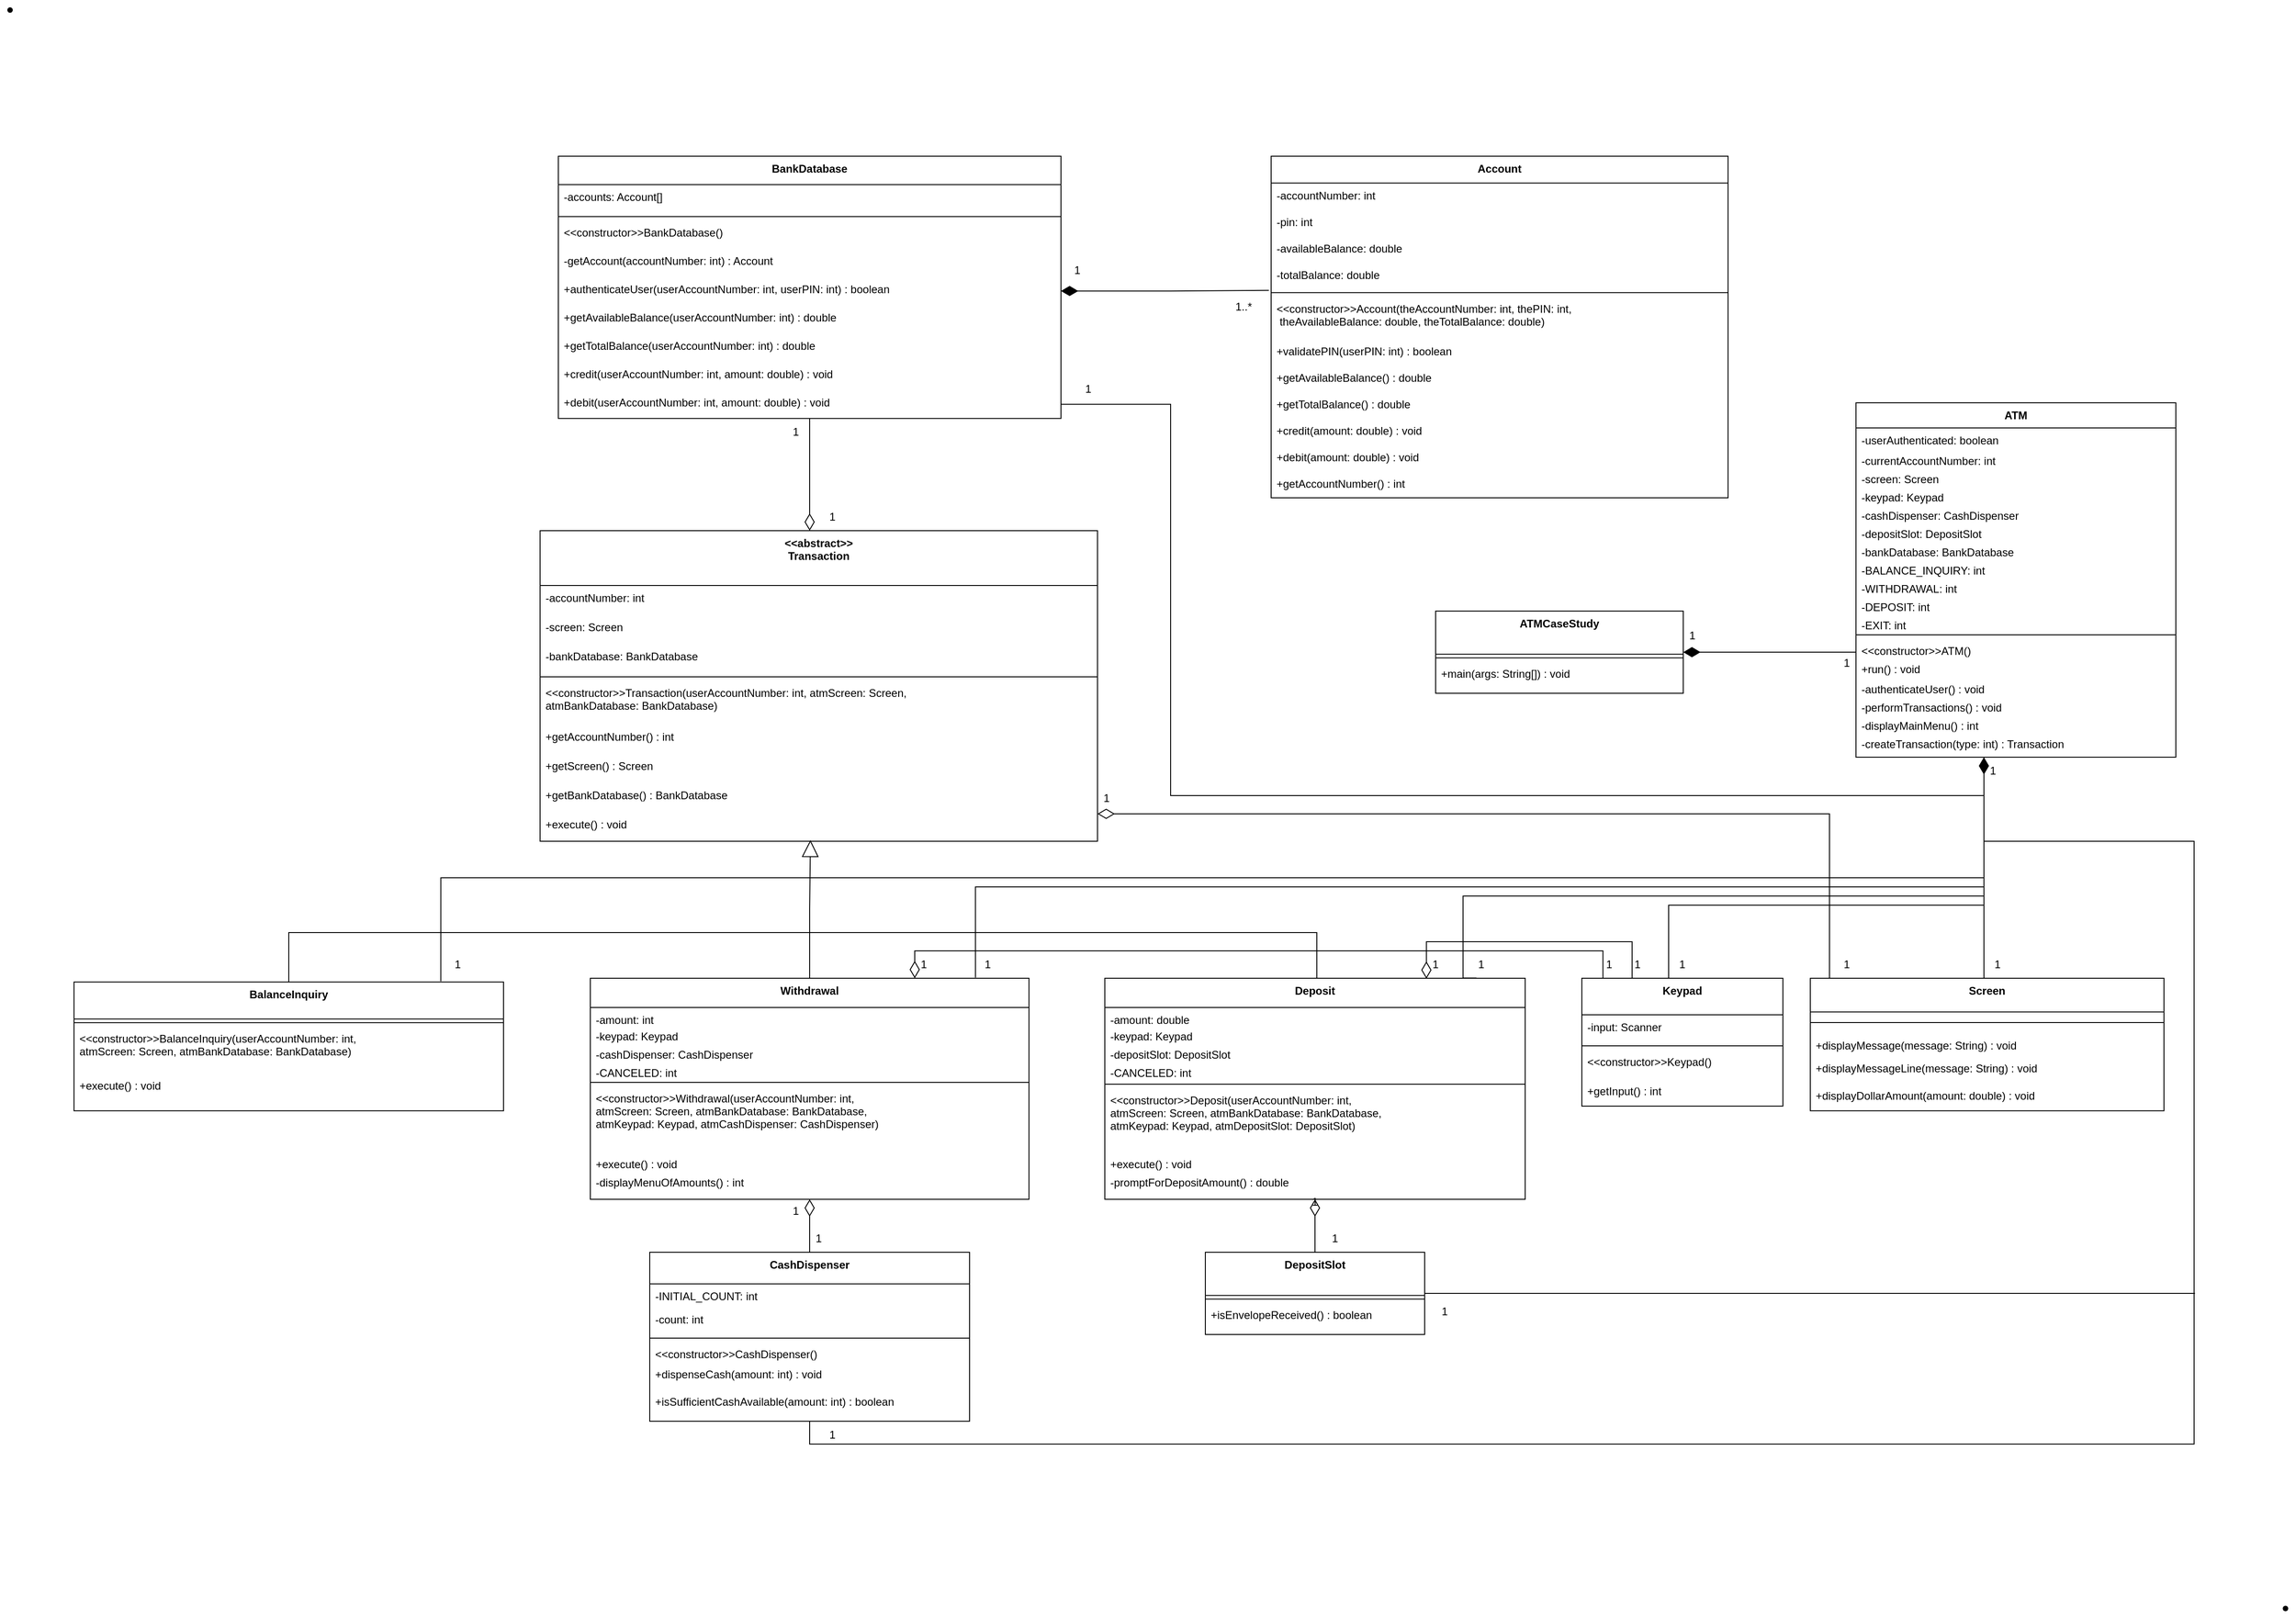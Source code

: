 <mxfile version="28.2.8">
  <diagram name="Page-1" id="n-39YtXvomXWgScTYqmD">
    <mxGraphModel dx="1305" dy="2043" grid="1" gridSize="10" guides="1" tooltips="1" connect="1" arrows="1" fold="1" page="1" pageScale="1" pageWidth="827" pageHeight="1169" math="0" shadow="0">
      <root>
        <mxCell id="0" />
        <mxCell id="1" parent="0" />
        <mxCell id="KpxgFs7-lDWQwkG9Y63v-5" style="edgeStyle=orthogonalEdgeStyle;rounded=0;orthogonalLoop=1;jettySize=auto;html=1;entryX=0.5;entryY=0;entryDx=0;entryDy=0;startArrow=diamondThin;startFill=1;startSize=16;endArrow=none;endFill=0;fontSize=12;" parent="1" source="8U6sPxt56-lUsNDC9dBj-130" target="8U6sPxt56-lUsNDC9dBj-149" edge="1">
          <mxGeometry relative="1" as="geometry">
            <Array as="points">
              <mxPoint x="2770" y="680" />
            </Array>
          </mxGeometry>
        </mxCell>
        <mxCell id="8U6sPxt56-lUsNDC9dBj-130" value="ATM" style="swimlane;fontStyle=1;align=center;verticalAlign=top;childLayout=stackLayout;horizontal=1;startSize=27.556;horizontalStack=0;resizeParent=1;resizeParentMax=0;resizeLast=0;collapsible=0;marginBottom=0;fontSize=12;" parent="1" vertex="1">
          <mxGeometry x="2630" y="50" width="350" height="387.996" as="geometry" />
        </mxCell>
        <mxCell id="8U6sPxt56-lUsNDC9dBj-131" value="-userAuthenticated: boolean" style="text;strokeColor=none;fillColor=none;align=left;verticalAlign=top;spacingLeft=4;spacingRight=4;overflow=hidden;rotatable=0;points=[[0,0.5],[1,0.5]];portConstraint=eastwest;fontSize=12;" parent="8U6sPxt56-lUsNDC9dBj-130" vertex="1">
          <mxGeometry y="27.556" width="350" height="22.44" as="geometry" />
        </mxCell>
        <mxCell id="8U6sPxt56-lUsNDC9dBj-132" value="-currentAccountNumber: int" style="text;strokeColor=none;fillColor=none;align=left;verticalAlign=top;spacingLeft=4;spacingRight=4;overflow=hidden;rotatable=0;points=[[0,0.5],[1,0.5]];portConstraint=eastwest;fontSize=12;" parent="8U6sPxt56-lUsNDC9dBj-130" vertex="1">
          <mxGeometry y="49.996" width="350" height="20" as="geometry" />
        </mxCell>
        <mxCell id="8U6sPxt56-lUsNDC9dBj-133" value="-screen: Screen" style="text;strokeColor=none;fillColor=none;align=left;verticalAlign=top;spacingLeft=4;spacingRight=4;overflow=hidden;rotatable=0;points=[[0,0.5],[1,0.5]];portConstraint=eastwest;fontSize=12;" parent="8U6sPxt56-lUsNDC9dBj-130" vertex="1">
          <mxGeometry y="69.996" width="350" height="20" as="geometry" />
        </mxCell>
        <mxCell id="8U6sPxt56-lUsNDC9dBj-134" value="-keypad: Keypad" style="text;strokeColor=none;fillColor=none;align=left;verticalAlign=top;spacingLeft=4;spacingRight=4;overflow=hidden;rotatable=0;points=[[0,0.5],[1,0.5]];portConstraint=eastwest;fontSize=12;" parent="8U6sPxt56-lUsNDC9dBj-130" vertex="1">
          <mxGeometry y="89.996" width="350" height="20" as="geometry" />
        </mxCell>
        <mxCell id="8U6sPxt56-lUsNDC9dBj-135" value="-cashDispenser: CashDispenser" style="text;strokeColor=none;fillColor=none;align=left;verticalAlign=top;spacingLeft=4;spacingRight=4;overflow=hidden;rotatable=0;points=[[0,0.5],[1,0.5]];portConstraint=eastwest;fontSize=12;" parent="8U6sPxt56-lUsNDC9dBj-130" vertex="1">
          <mxGeometry y="109.996" width="350" height="20" as="geometry" />
        </mxCell>
        <mxCell id="8U6sPxt56-lUsNDC9dBj-136" value="-depositSlot: DepositSlot" style="text;strokeColor=none;fillColor=none;align=left;verticalAlign=top;spacingLeft=4;spacingRight=4;overflow=hidden;rotatable=0;points=[[0,0.5],[1,0.5]];portConstraint=eastwest;fontSize=12;" parent="8U6sPxt56-lUsNDC9dBj-130" vertex="1">
          <mxGeometry y="129.996" width="350" height="20" as="geometry" />
        </mxCell>
        <mxCell id="8U6sPxt56-lUsNDC9dBj-137" value="-bankDatabase: BankDatabase" style="text;strokeColor=none;fillColor=none;align=left;verticalAlign=top;spacingLeft=4;spacingRight=4;overflow=hidden;rotatable=0;points=[[0,0.5],[1,0.5]];portConstraint=eastwest;fontSize=12;" parent="8U6sPxt56-lUsNDC9dBj-130" vertex="1">
          <mxGeometry y="149.996" width="350" height="20" as="geometry" />
        </mxCell>
        <mxCell id="8U6sPxt56-lUsNDC9dBj-138" value="-BALANCE_INQUIRY: int" style="text;strokeColor=none;fillColor=none;align=left;verticalAlign=top;spacingLeft=4;spacingRight=4;overflow=hidden;rotatable=0;points=[[0,0.5],[1,0.5]];portConstraint=eastwest;fontSize=12;" parent="8U6sPxt56-lUsNDC9dBj-130" vertex="1">
          <mxGeometry y="169.996" width="350" height="20" as="geometry" />
        </mxCell>
        <mxCell id="8U6sPxt56-lUsNDC9dBj-139" value="-WITHDRAWAL: int" style="text;strokeColor=none;fillColor=none;align=left;verticalAlign=top;spacingLeft=4;spacingRight=4;overflow=hidden;rotatable=0;points=[[0,0.5],[1,0.5]];portConstraint=eastwest;fontSize=12;" parent="8U6sPxt56-lUsNDC9dBj-130" vertex="1">
          <mxGeometry y="189.996" width="350" height="20" as="geometry" />
        </mxCell>
        <mxCell id="8U6sPxt56-lUsNDC9dBj-140" value="-DEPOSIT: int" style="text;strokeColor=none;fillColor=none;align=left;verticalAlign=top;spacingLeft=4;spacingRight=4;overflow=hidden;rotatable=0;points=[[0,0.5],[1,0.5]];portConstraint=eastwest;fontSize=12;" parent="8U6sPxt56-lUsNDC9dBj-130" vertex="1">
          <mxGeometry y="209.996" width="350" height="20" as="geometry" />
        </mxCell>
        <mxCell id="8U6sPxt56-lUsNDC9dBj-141" value="-EXIT: int" style="text;strokeColor=none;fillColor=none;align=left;verticalAlign=top;spacingLeft=4;spacingRight=4;overflow=hidden;rotatable=0;points=[[0,0.5],[1,0.5]];portConstraint=eastwest;fontSize=12;" parent="8U6sPxt56-lUsNDC9dBj-130" vertex="1">
          <mxGeometry y="229.996" width="350" height="20" as="geometry" />
        </mxCell>
        <mxCell id="8U6sPxt56-lUsNDC9dBj-142" style="line;strokeWidth=1;fillColor=none;align=left;verticalAlign=middle;spacingTop=-1;spacingLeft=3;spacingRight=3;rotatable=0;labelPosition=right;points=[];portConstraint=eastwest;strokeColor=inherit;fontSize=12;" parent="8U6sPxt56-lUsNDC9dBj-130" vertex="1">
          <mxGeometry y="249.996" width="350" height="8" as="geometry" />
        </mxCell>
        <mxCell id="8U6sPxt56-lUsNDC9dBj-143" value="&lt;&lt;constructor&gt;&gt;ATM()" style="text;strokeColor=none;fillColor=none;align=left;verticalAlign=top;spacingLeft=4;spacingRight=4;overflow=hidden;rotatable=0;points=[[0,0.5],[1,0.5]];portConstraint=eastwest;fontSize=12;" parent="8U6sPxt56-lUsNDC9dBj-130" vertex="1">
          <mxGeometry y="257.996" width="350" height="20" as="geometry" />
        </mxCell>
        <mxCell id="8U6sPxt56-lUsNDC9dBj-144" value="+run() : void" style="text;strokeColor=none;fillColor=none;align=left;verticalAlign=top;spacingLeft=4;spacingRight=4;overflow=hidden;rotatable=0;points=[[0,0.5],[1,0.5]];portConstraint=eastwest;fontSize=12;" parent="8U6sPxt56-lUsNDC9dBj-130" vertex="1">
          <mxGeometry y="277.996" width="350" height="22" as="geometry" />
        </mxCell>
        <mxCell id="8U6sPxt56-lUsNDC9dBj-145" value="-authenticateUser() : void" style="text;strokeColor=none;fillColor=none;align=left;verticalAlign=top;spacingLeft=4;spacingRight=4;overflow=hidden;rotatable=0;points=[[0,0.5],[1,0.5]];portConstraint=eastwest;fontSize=12;" parent="8U6sPxt56-lUsNDC9dBj-130" vertex="1">
          <mxGeometry y="299.996" width="350" height="20" as="geometry" />
        </mxCell>
        <mxCell id="8U6sPxt56-lUsNDC9dBj-146" value="-performTransactions() : void" style="text;strokeColor=none;fillColor=none;align=left;verticalAlign=top;spacingLeft=4;spacingRight=4;overflow=hidden;rotatable=0;points=[[0,0.5],[1,0.5]];portConstraint=eastwest;fontSize=12;" parent="8U6sPxt56-lUsNDC9dBj-130" vertex="1">
          <mxGeometry y="319.996" width="350" height="20" as="geometry" />
        </mxCell>
        <mxCell id="8U6sPxt56-lUsNDC9dBj-147" value="-displayMainMenu() : int" style="text;strokeColor=none;fillColor=none;align=left;verticalAlign=top;spacingLeft=4;spacingRight=4;overflow=hidden;rotatable=0;points=[[0,0.5],[1,0.5]];portConstraint=eastwest;fontSize=12;" parent="8U6sPxt56-lUsNDC9dBj-130" vertex="1">
          <mxGeometry y="339.996" width="350" height="20" as="geometry" />
        </mxCell>
        <mxCell id="8U6sPxt56-lUsNDC9dBj-148" value="-createTransaction(type: int) : Transaction" style="text;strokeColor=none;fillColor=none;align=left;verticalAlign=top;spacingLeft=4;spacingRight=4;overflow=hidden;rotatable=0;points=[[0,0.5],[1,0.5]];portConstraint=eastwest;fontSize=12;" parent="8U6sPxt56-lUsNDC9dBj-130" vertex="1">
          <mxGeometry y="359.996" width="350" height="28" as="geometry" />
        </mxCell>
        <mxCell id="KpxgFs7-lDWQwkG9Y63v-6" style="edgeStyle=orthogonalEdgeStyle;rounded=0;orthogonalLoop=1;jettySize=auto;html=1;endArrow=none;endFill=0;fontSize=12;" parent="1" source="8U6sPxt56-lUsNDC9dBj-154" edge="1">
          <mxGeometry relative="1" as="geometry">
            <mxPoint x="2770" y="600" as="targetPoint" />
            <Array as="points">
              <mxPoint x="2425" y="600" />
              <mxPoint x="2770" y="600" />
            </Array>
          </mxGeometry>
        </mxCell>
        <mxCell id="8U6sPxt56-lUsNDC9dBj-154" value="Keypad" style="swimlane;fontStyle=1;align=center;verticalAlign=top;childLayout=stackLayout;horizontal=1;startSize=40;horizontalStack=0;resizeParent=1;resizeParentMax=0;resizeLast=0;collapsible=0;marginBottom=0;fontSize=12;" parent="1" vertex="1">
          <mxGeometry x="2330" y="680.0" width="220" height="140" as="geometry" />
        </mxCell>
        <mxCell id="8U6sPxt56-lUsNDC9dBj-155" value="-input: Scanner" style="text;strokeColor=none;fillColor=none;align=left;verticalAlign=top;spacingLeft=4;spacingRight=4;overflow=hidden;rotatable=0;points=[[0,0.5],[1,0.5]];portConstraint=eastwest;fontSize=12;" parent="8U6sPxt56-lUsNDC9dBj-154" vertex="1">
          <mxGeometry y="40" width="220" height="30" as="geometry" />
        </mxCell>
        <mxCell id="8U6sPxt56-lUsNDC9dBj-156" style="line;strokeWidth=1;fillColor=none;align=left;verticalAlign=middle;spacingTop=-1;spacingLeft=3;spacingRight=3;rotatable=0;labelPosition=right;points=[];portConstraint=eastwest;strokeColor=inherit;fontSize=12;" parent="8U6sPxt56-lUsNDC9dBj-154" vertex="1">
          <mxGeometry y="70" width="220" height="8" as="geometry" />
        </mxCell>
        <mxCell id="8U6sPxt56-lUsNDC9dBj-157" value="&lt;&lt;constructor&gt;&gt;Keypad()" style="text;strokeColor=none;fillColor=none;align=left;verticalAlign=top;spacingLeft=4;spacingRight=4;overflow=hidden;rotatable=0;points=[[0,0.5],[1,0.5]];portConstraint=eastwest;fontSize=12;" parent="8U6sPxt56-lUsNDC9dBj-154" vertex="1">
          <mxGeometry y="78" width="220" height="32" as="geometry" />
        </mxCell>
        <mxCell id="8U6sPxt56-lUsNDC9dBj-158" value="+getInput() : int" style="text;strokeColor=none;fillColor=none;align=left;verticalAlign=top;spacingLeft=4;spacingRight=4;overflow=hidden;rotatable=0;points=[[0,0.5],[1,0.5]];portConstraint=eastwest;fontSize=12;" parent="8U6sPxt56-lUsNDC9dBj-154" vertex="1">
          <mxGeometry y="110" width="220" height="30" as="geometry" />
        </mxCell>
        <mxCell id="KpxgFs7-lDWQwkG9Y63v-36" style="edgeStyle=orthogonalEdgeStyle;rounded=0;orthogonalLoop=1;jettySize=auto;html=1;endArrow=none;endFill=0;fontSize=12;" parent="1" source="8U6sPxt56-lUsNDC9dBj-159" edge="1">
          <mxGeometry relative="1" as="geometry">
            <mxPoint x="2770" y="530" as="targetPoint" />
            <Array as="points">
              <mxPoint x="1485" y="1190" />
              <mxPoint x="3000" y="1190" />
              <mxPoint x="3000" y="530" />
            </Array>
          </mxGeometry>
        </mxCell>
        <mxCell id="8U6sPxt56-lUsNDC9dBj-159" value="CashDispenser" style="swimlane;fontStyle=1;align=center;verticalAlign=top;childLayout=stackLayout;horizontal=1;startSize=34.667;horizontalStack=0;resizeParent=1;resizeParentMax=0;resizeLast=0;collapsible=0;marginBottom=0;fontSize=12;" parent="1" vertex="1">
          <mxGeometry x="1310" y="980" width="350" height="184.997" as="geometry" />
        </mxCell>
        <mxCell id="8U6sPxt56-lUsNDC9dBj-160" value="-INITIAL_COUNT: int" style="text;strokeColor=none;fillColor=none;align=left;verticalAlign=top;spacingLeft=4;spacingRight=4;overflow=hidden;rotatable=0;points=[[0,0.5],[1,0.5]];portConstraint=eastwest;fontSize=12;" parent="8U6sPxt56-lUsNDC9dBj-159" vertex="1">
          <mxGeometry y="34.667" width="350" height="25.33" as="geometry" />
        </mxCell>
        <mxCell id="8U6sPxt56-lUsNDC9dBj-161" value="-count: int" style="text;strokeColor=none;fillColor=none;align=left;verticalAlign=top;spacingLeft=4;spacingRight=4;overflow=hidden;rotatable=0;points=[[0,0.5],[1,0.5]];portConstraint=eastwest;fontSize=12;" parent="8U6sPxt56-lUsNDC9dBj-159" vertex="1">
          <mxGeometry y="59.997" width="350" height="30" as="geometry" />
        </mxCell>
        <mxCell id="8U6sPxt56-lUsNDC9dBj-162" style="line;strokeWidth=1;fillColor=none;align=left;verticalAlign=middle;spacingTop=-1;spacingLeft=3;spacingRight=3;rotatable=0;labelPosition=right;points=[];portConstraint=eastwest;strokeColor=inherit;fontSize=12;" parent="8U6sPxt56-lUsNDC9dBj-159" vertex="1">
          <mxGeometry y="89.997" width="350" height="8" as="geometry" />
        </mxCell>
        <mxCell id="8U6sPxt56-lUsNDC9dBj-163" value="&lt;&lt;constructor&gt;&gt;CashDispenser()" style="text;strokeColor=none;fillColor=none;align=left;verticalAlign=top;spacingLeft=4;spacingRight=4;overflow=hidden;rotatable=0;points=[[0,0.5],[1,0.5]];portConstraint=eastwest;fontSize=12;" parent="8U6sPxt56-lUsNDC9dBj-159" vertex="1">
          <mxGeometry y="97.997" width="350" height="22" as="geometry" />
        </mxCell>
        <mxCell id="8U6sPxt56-lUsNDC9dBj-164" value="+dispenseCash(amount: int) : void" style="text;strokeColor=none;fillColor=none;align=left;verticalAlign=top;spacingLeft=4;spacingRight=4;overflow=hidden;rotatable=0;points=[[0,0.5],[1,0.5]];portConstraint=eastwest;fontSize=12;" parent="8U6sPxt56-lUsNDC9dBj-159" vertex="1">
          <mxGeometry y="119.997" width="350" height="30" as="geometry" />
        </mxCell>
        <mxCell id="8U6sPxt56-lUsNDC9dBj-165" value="+isSufficientCashAvailable(amount: int) : boolean" style="text;strokeColor=none;fillColor=none;align=left;verticalAlign=top;spacingLeft=4;spacingRight=4;overflow=hidden;rotatable=0;points=[[0,0.5],[1,0.5]];portConstraint=eastwest;fontSize=12;" parent="8U6sPxt56-lUsNDC9dBj-159" vertex="1">
          <mxGeometry y="149.997" width="350" height="35" as="geometry" />
        </mxCell>
        <mxCell id="KpxgFs7-lDWQwkG9Y63v-37" style="edgeStyle=orthogonalEdgeStyle;rounded=0;orthogonalLoop=1;jettySize=auto;html=1;endArrow=none;endFill=0;fontSize=12;" parent="1" source="8U6sPxt56-lUsNDC9dBj-166" edge="1">
          <mxGeometry relative="1" as="geometry">
            <mxPoint x="3000.941" y="1025" as="targetPoint" />
          </mxGeometry>
        </mxCell>
        <mxCell id="8U6sPxt56-lUsNDC9dBj-166" value="DepositSlot" style="swimlane;fontStyle=1;align=center;verticalAlign=top;childLayout=stackLayout;horizontal=1;startSize=47.2;horizontalStack=0;resizeParent=1;resizeParentMax=0;resizeLast=0;collapsible=0;marginBottom=0;fontSize=12;" parent="1" vertex="1">
          <mxGeometry x="1918" y="980" width="240" height="90" as="geometry" />
        </mxCell>
        <mxCell id="8U6sPxt56-lUsNDC9dBj-167" style="line;strokeWidth=1;fillColor=none;align=left;verticalAlign=middle;spacingTop=-1;spacingLeft=3;spacingRight=3;rotatable=0;labelPosition=right;points=[];portConstraint=eastwest;strokeColor=inherit;fontSize=12;" parent="8U6sPxt56-lUsNDC9dBj-166" vertex="1">
          <mxGeometry y="47.2" width="240" height="8" as="geometry" />
        </mxCell>
        <mxCell id="8U6sPxt56-lUsNDC9dBj-168" value="+isEnvelopeReceived() : boolean" style="text;strokeColor=none;fillColor=none;align=left;verticalAlign=top;spacingLeft=4;spacingRight=4;overflow=hidden;rotatable=0;points=[[0,0.5],[1,0.5]];portConstraint=eastwest;fontSize=12;" parent="8U6sPxt56-lUsNDC9dBj-166" vertex="1">
          <mxGeometry y="55.2" width="240" height="34.8" as="geometry" />
        </mxCell>
        <mxCell id="8U6sPxt56-lUsNDC9dBj-169" value="BankDatabase" style="swimlane;fontStyle=1;align=center;verticalAlign=top;childLayout=stackLayout;horizontal=1;startSize=31.111;horizontalStack=0;resizeParent=1;resizeParentMax=0;resizeLast=0;collapsible=0;marginBottom=0;fontSize=12;" parent="1" vertex="1">
          <mxGeometry x="1210" y="-220" width="550" height="287.111" as="geometry" />
        </mxCell>
        <mxCell id="8U6sPxt56-lUsNDC9dBj-170" value="-accounts: Account[]" style="text;strokeColor=none;fillColor=none;align=left;verticalAlign=top;spacingLeft=4;spacingRight=4;overflow=hidden;rotatable=0;points=[[0,0.5],[1,0.5]];portConstraint=eastwest;fontSize=12;" parent="8U6sPxt56-lUsNDC9dBj-169" vertex="1">
          <mxGeometry y="31.111" width="550" height="31" as="geometry" />
        </mxCell>
        <mxCell id="8U6sPxt56-lUsNDC9dBj-171" style="line;strokeWidth=1;fillColor=none;align=left;verticalAlign=middle;spacingTop=-1;spacingLeft=3;spacingRight=3;rotatable=0;labelPosition=right;points=[];portConstraint=eastwest;strokeColor=inherit;fontSize=12;" parent="8U6sPxt56-lUsNDC9dBj-169" vertex="1">
          <mxGeometry y="62.111" width="550" height="8" as="geometry" />
        </mxCell>
        <mxCell id="8U6sPxt56-lUsNDC9dBj-172" value="&lt;&lt;constructor&gt;&gt;BankDatabase()" style="text;strokeColor=none;fillColor=none;align=left;verticalAlign=top;spacingLeft=4;spacingRight=4;overflow=hidden;rotatable=0;points=[[0,0.5],[1,0.5]];portConstraint=eastwest;fontSize=12;" parent="8U6sPxt56-lUsNDC9dBj-169" vertex="1">
          <mxGeometry y="70.111" width="550" height="31" as="geometry" />
        </mxCell>
        <mxCell id="8U6sPxt56-lUsNDC9dBj-173" value="-getAccount(accountNumber: int) : Account" style="text;strokeColor=none;fillColor=none;align=left;verticalAlign=top;spacingLeft=4;spacingRight=4;overflow=hidden;rotatable=0;points=[[0,0.5],[1,0.5]];portConstraint=eastwest;fontSize=12;" parent="8U6sPxt56-lUsNDC9dBj-169" vertex="1">
          <mxGeometry y="101.111" width="550" height="31" as="geometry" />
        </mxCell>
        <mxCell id="8U6sPxt56-lUsNDC9dBj-174" value="+authenticateUser(userAccountNumber: int, userPIN: int) : boolean" style="text;strokeColor=none;fillColor=none;align=left;verticalAlign=top;spacingLeft=4;spacingRight=4;overflow=hidden;rotatable=0;points=[[0,0.5],[1,0.5]];portConstraint=eastwest;fontSize=12;" parent="8U6sPxt56-lUsNDC9dBj-169" vertex="1">
          <mxGeometry y="132.111" width="550" height="31" as="geometry" />
        </mxCell>
        <mxCell id="8U6sPxt56-lUsNDC9dBj-175" value="+getAvailableBalance(userAccountNumber: int) : double" style="text;strokeColor=none;fillColor=none;align=left;verticalAlign=top;spacingLeft=4;spacingRight=4;overflow=hidden;rotatable=0;points=[[0,0.5],[1,0.5]];portConstraint=eastwest;fontSize=12;" parent="8U6sPxt56-lUsNDC9dBj-169" vertex="1">
          <mxGeometry y="163.111" width="550" height="31" as="geometry" />
        </mxCell>
        <mxCell id="8U6sPxt56-lUsNDC9dBj-176" value="+getTotalBalance(userAccountNumber: int) : double" style="text;strokeColor=none;fillColor=none;align=left;verticalAlign=top;spacingLeft=4;spacingRight=4;overflow=hidden;rotatable=0;points=[[0,0.5],[1,0.5]];portConstraint=eastwest;fontSize=12;" parent="8U6sPxt56-lUsNDC9dBj-169" vertex="1">
          <mxGeometry y="194.111" width="550" height="31" as="geometry" />
        </mxCell>
        <mxCell id="8U6sPxt56-lUsNDC9dBj-177" value="+credit(userAccountNumber: int, amount: double) : void" style="text;strokeColor=none;fillColor=none;align=left;verticalAlign=top;spacingLeft=4;spacingRight=4;overflow=hidden;rotatable=0;points=[[0,0.5],[1,0.5]];portConstraint=eastwest;fontSize=12;" parent="8U6sPxt56-lUsNDC9dBj-169" vertex="1">
          <mxGeometry y="225.111" width="550" height="31" as="geometry" />
        </mxCell>
        <mxCell id="KpxgFs7-lDWQwkG9Y63v-48" style="edgeStyle=orthogonalEdgeStyle;rounded=0;orthogonalLoop=1;jettySize=auto;html=1;endArrow=none;endFill=0;fontSize=12;" parent="8U6sPxt56-lUsNDC9dBj-169" source="8U6sPxt56-lUsNDC9dBj-178" edge="1">
          <mxGeometry relative="1" as="geometry">
            <mxPoint x="1560" y="700" as="targetPoint" />
            <Array as="points">
              <mxPoint x="670" y="272" />
              <mxPoint x="670" y="700" />
            </Array>
          </mxGeometry>
        </mxCell>
        <mxCell id="8U6sPxt56-lUsNDC9dBj-178" value="+debit(userAccountNumber: int, amount: double) : void" style="text;strokeColor=none;fillColor=none;align=left;verticalAlign=top;spacingLeft=4;spacingRight=4;overflow=hidden;rotatable=0;points=[[0,0.5],[1,0.5]];portConstraint=eastwest;fontSize=12;" parent="8U6sPxt56-lUsNDC9dBj-169" vertex="1">
          <mxGeometry y="256.111" width="550" height="31" as="geometry" />
        </mxCell>
        <mxCell id="8U6sPxt56-lUsNDC9dBj-179" value="Account" style="swimlane;fontStyle=1;align=center;verticalAlign=top;childLayout=stackLayout;horizontal=1;startSize=29.333;horizontalStack=0;resizeParent=1;resizeParentMax=0;resizeLast=0;collapsible=0;marginBottom=0;fontSize=12;" parent="1" vertex="1">
          <mxGeometry x="1990" y="-220" width="500" height="374.003" as="geometry" />
        </mxCell>
        <mxCell id="8U6sPxt56-lUsNDC9dBj-180" value="-accountNumber: int" style="text;strokeColor=none;fillColor=none;align=left;verticalAlign=top;spacingLeft=4;spacingRight=4;overflow=hidden;rotatable=0;points=[[0,0.5],[1,0.5]];portConstraint=eastwest;fontSize=12;" parent="8U6sPxt56-lUsNDC9dBj-179" vertex="1">
          <mxGeometry y="29.333" width="500" height="29" as="geometry" />
        </mxCell>
        <mxCell id="8U6sPxt56-lUsNDC9dBj-181" value="-pin: int" style="text;strokeColor=none;fillColor=none;align=left;verticalAlign=top;spacingLeft=4;spacingRight=4;overflow=hidden;rotatable=0;points=[[0,0.5],[1,0.5]];portConstraint=eastwest;fontSize=12;" parent="8U6sPxt56-lUsNDC9dBj-179" vertex="1">
          <mxGeometry y="58.333" width="500" height="29" as="geometry" />
        </mxCell>
        <mxCell id="8U6sPxt56-lUsNDC9dBj-182" value="-availableBalance: double" style="text;strokeColor=none;fillColor=none;align=left;verticalAlign=top;spacingLeft=4;spacingRight=4;overflow=hidden;rotatable=0;points=[[0,0.5],[1,0.5]];portConstraint=eastwest;fontSize=12;" parent="8U6sPxt56-lUsNDC9dBj-179" vertex="1">
          <mxGeometry y="87.333" width="500" height="29" as="geometry" />
        </mxCell>
        <mxCell id="8U6sPxt56-lUsNDC9dBj-183" value="-totalBalance: double" style="text;strokeColor=none;fillColor=none;align=left;verticalAlign=top;spacingLeft=4;spacingRight=4;overflow=hidden;rotatable=0;points=[[0,0.5],[1,0.5]];portConstraint=eastwest;fontSize=12;" parent="8U6sPxt56-lUsNDC9dBj-179" vertex="1">
          <mxGeometry y="116.333" width="500" height="29" as="geometry" />
        </mxCell>
        <mxCell id="8U6sPxt56-lUsNDC9dBj-184" style="line;strokeWidth=1;fillColor=none;align=left;verticalAlign=middle;spacingTop=-1;spacingLeft=3;spacingRight=3;rotatable=0;labelPosition=right;points=[];portConstraint=eastwest;strokeColor=inherit;fontSize=12;" parent="8U6sPxt56-lUsNDC9dBj-179" vertex="1">
          <mxGeometry y="145.333" width="500" height="8" as="geometry" />
        </mxCell>
        <mxCell id="8U6sPxt56-lUsNDC9dBj-185" value="&lt;&lt;constructor&gt;&gt;Account(theAccountNumber: int, thePIN: int,&#xa; theAvailableBalance: double, theTotalBalance: double)" style="text;strokeColor=none;fillColor=none;align=left;verticalAlign=top;spacingLeft=4;spacingRight=4;overflow=hidden;rotatable=0;points=[[0,0.5],[1,0.5]];portConstraint=eastwest;fontSize=12;" parent="8U6sPxt56-lUsNDC9dBj-179" vertex="1">
          <mxGeometry y="153.333" width="500" height="46.67" as="geometry" />
        </mxCell>
        <mxCell id="8U6sPxt56-lUsNDC9dBj-186" value="+validatePIN(userPIN: int) : boolean" style="text;strokeColor=none;fillColor=none;align=left;verticalAlign=top;spacingLeft=4;spacingRight=4;overflow=hidden;rotatable=0;points=[[0,0.5],[1,0.5]];portConstraint=eastwest;fontSize=12;" parent="8U6sPxt56-lUsNDC9dBj-179" vertex="1">
          <mxGeometry y="200.003" width="500" height="29" as="geometry" />
        </mxCell>
        <mxCell id="8U6sPxt56-lUsNDC9dBj-187" value="+getAvailableBalance() : double" style="text;strokeColor=none;fillColor=none;align=left;verticalAlign=top;spacingLeft=4;spacingRight=4;overflow=hidden;rotatable=0;points=[[0,0.5],[1,0.5]];portConstraint=eastwest;fontSize=12;" parent="8U6sPxt56-lUsNDC9dBj-179" vertex="1">
          <mxGeometry y="229.003" width="500" height="29" as="geometry" />
        </mxCell>
        <mxCell id="8U6sPxt56-lUsNDC9dBj-188" value="+getTotalBalance() : double" style="text;strokeColor=none;fillColor=none;align=left;verticalAlign=top;spacingLeft=4;spacingRight=4;overflow=hidden;rotatable=0;points=[[0,0.5],[1,0.5]];portConstraint=eastwest;fontSize=12;" parent="8U6sPxt56-lUsNDC9dBj-179" vertex="1">
          <mxGeometry y="258.003" width="500" height="29" as="geometry" />
        </mxCell>
        <mxCell id="8U6sPxt56-lUsNDC9dBj-189" value="+credit(amount: double) : void" style="text;strokeColor=none;fillColor=none;align=left;verticalAlign=top;spacingLeft=4;spacingRight=4;overflow=hidden;rotatable=0;points=[[0,0.5],[1,0.5]];portConstraint=eastwest;fontSize=12;" parent="8U6sPxt56-lUsNDC9dBj-179" vertex="1">
          <mxGeometry y="287.003" width="500" height="29" as="geometry" />
        </mxCell>
        <mxCell id="8U6sPxt56-lUsNDC9dBj-190" value="+debit(amount: double) : void" style="text;strokeColor=none;fillColor=none;align=left;verticalAlign=top;spacingLeft=4;spacingRight=4;overflow=hidden;rotatable=0;points=[[0,0.5],[1,0.5]];portConstraint=eastwest;fontSize=12;" parent="8U6sPxt56-lUsNDC9dBj-179" vertex="1">
          <mxGeometry y="316.003" width="500" height="29" as="geometry" />
        </mxCell>
        <mxCell id="8U6sPxt56-lUsNDC9dBj-191" value="+getAccountNumber() : int" style="text;strokeColor=none;fillColor=none;align=left;verticalAlign=top;spacingLeft=4;spacingRight=4;overflow=hidden;rotatable=0;points=[[0,0.5],[1,0.5]];portConstraint=eastwest;fontSize=12;" parent="8U6sPxt56-lUsNDC9dBj-179" vertex="1">
          <mxGeometry y="345.003" width="500" height="29" as="geometry" />
        </mxCell>
        <mxCell id="8U6sPxt56-lUsNDC9dBj-192" value="&lt;&lt;abstract&gt;&gt;&#xa;Transaction" style="swimlane;fontStyle=1;align=center;verticalAlign=top;childLayout=stackLayout;horizontal=1;startSize=60;horizontalStack=0;resizeParent=1;resizeParentMax=0;resizeLast=0;collapsible=0;marginBottom=0;fontSize=12;" parent="1" vertex="1">
          <mxGeometry x="1190" y="190" width="610" height="340" as="geometry" />
        </mxCell>
        <mxCell id="8U6sPxt56-lUsNDC9dBj-193" value="-accountNumber: int" style="text;strokeColor=none;fillColor=none;align=left;verticalAlign=top;spacingLeft=4;spacingRight=4;overflow=hidden;rotatable=0;points=[[0,0.5],[1,0.5]];portConstraint=eastwest;fontSize=12;" parent="8U6sPxt56-lUsNDC9dBj-192" vertex="1">
          <mxGeometry y="60" width="610" height="32" as="geometry" />
        </mxCell>
        <mxCell id="8U6sPxt56-lUsNDC9dBj-194" value="-screen: Screen" style="text;strokeColor=none;fillColor=none;align=left;verticalAlign=top;spacingLeft=4;spacingRight=4;overflow=hidden;rotatable=0;points=[[0,0.5],[1,0.5]];portConstraint=eastwest;fontSize=12;" parent="8U6sPxt56-lUsNDC9dBj-192" vertex="1">
          <mxGeometry y="92" width="610" height="32" as="geometry" />
        </mxCell>
        <mxCell id="8U6sPxt56-lUsNDC9dBj-195" value="-bankDatabase: BankDatabase" style="text;strokeColor=none;fillColor=none;align=left;verticalAlign=top;spacingLeft=4;spacingRight=4;overflow=hidden;rotatable=0;points=[[0,0.5],[1,0.5]];portConstraint=eastwest;fontSize=12;" parent="8U6sPxt56-lUsNDC9dBj-192" vertex="1">
          <mxGeometry y="124" width="610" height="32" as="geometry" />
        </mxCell>
        <mxCell id="8U6sPxt56-lUsNDC9dBj-196" style="line;strokeWidth=1;fillColor=none;align=left;verticalAlign=middle;spacingTop=-1;spacingLeft=3;spacingRight=3;rotatable=0;labelPosition=right;points=[];portConstraint=eastwest;strokeColor=inherit;fontSize=12;" parent="8U6sPxt56-lUsNDC9dBj-192" vertex="1">
          <mxGeometry y="156" width="610" height="8" as="geometry" />
        </mxCell>
        <mxCell id="8U6sPxt56-lUsNDC9dBj-197" value="&lt;&lt;constructor&gt;&gt;Transaction(userAccountNumber: int, atmScreen: Screen, &#xa;atmBankDatabase: BankDatabase)" style="text;strokeColor=none;fillColor=none;align=left;verticalAlign=top;spacingLeft=4;spacingRight=4;overflow=hidden;rotatable=0;points=[[0,0.5],[1,0.5]];portConstraint=eastwest;fontSize=12;" parent="8U6sPxt56-lUsNDC9dBj-192" vertex="1">
          <mxGeometry y="164" width="610" height="48" as="geometry" />
        </mxCell>
        <mxCell id="8U6sPxt56-lUsNDC9dBj-198" value="+getAccountNumber() : int" style="text;strokeColor=none;fillColor=none;align=left;verticalAlign=top;spacingLeft=4;spacingRight=4;overflow=hidden;rotatable=0;points=[[0,0.5],[1,0.5]];portConstraint=eastwest;fontSize=12;" parent="8U6sPxt56-lUsNDC9dBj-192" vertex="1">
          <mxGeometry y="212" width="610" height="32" as="geometry" />
        </mxCell>
        <mxCell id="8U6sPxt56-lUsNDC9dBj-199" value="+getScreen() : Screen" style="text;strokeColor=none;fillColor=none;align=left;verticalAlign=top;spacingLeft=4;spacingRight=4;overflow=hidden;rotatable=0;points=[[0,0.5],[1,0.5]];portConstraint=eastwest;fontSize=12;" parent="8U6sPxt56-lUsNDC9dBj-192" vertex="1">
          <mxGeometry y="244" width="610" height="32" as="geometry" />
        </mxCell>
        <mxCell id="8U6sPxt56-lUsNDC9dBj-200" value="+getBankDatabase() : BankDatabase" style="text;strokeColor=none;fillColor=none;align=left;verticalAlign=top;spacingLeft=4;spacingRight=4;overflow=hidden;rotatable=0;points=[[0,0.5],[1,0.5]];portConstraint=eastwest;fontSize=12;" parent="8U6sPxt56-lUsNDC9dBj-192" vertex="1">
          <mxGeometry y="276" width="610" height="32" as="geometry" />
        </mxCell>
        <mxCell id="8U6sPxt56-lUsNDC9dBj-201" value="+execute() : void" style="text;strokeColor=none;fillColor=none;align=left;verticalAlign=top;spacingLeft=4;spacingRight=4;overflow=hidden;rotatable=0;points=[[0,0.5],[1,0.5]];portConstraint=eastwest;fontSize=12;" parent="8U6sPxt56-lUsNDC9dBj-192" vertex="1">
          <mxGeometry y="308" width="610" height="32" as="geometry" />
        </mxCell>
        <mxCell id="KpxgFs7-lDWQwkG9Y63v-9" style="edgeStyle=orthogonalEdgeStyle;rounded=0;orthogonalLoop=1;jettySize=auto;html=1;endArrow=none;endFill=0;exitX=0.854;exitY=-0.006;exitDx=0;exitDy=0;exitPerimeter=0;fontSize=12;" parent="1" source="8U6sPxt56-lUsNDC9dBj-202" edge="1">
          <mxGeometry relative="1" as="geometry">
            <mxPoint x="2770" y="570" as="targetPoint" />
            <Array as="points">
              <mxPoint x="1081" y="570" />
            </Array>
          </mxGeometry>
        </mxCell>
        <mxCell id="KpxgFs7-lDWQwkG9Y63v-11" style="edgeStyle=orthogonalEdgeStyle;rounded=0;orthogonalLoop=1;jettySize=auto;html=1;entryX=0.5;entryY=0;entryDx=0;entryDy=0;endArrow=none;endFill=0;exitX=0.5;exitY=0;exitDx=0;exitDy=0;fontSize=12;" parent="1" source="8U6sPxt56-lUsNDC9dBj-202" target="8U6sPxt56-lUsNDC9dBj-215" edge="1">
          <mxGeometry relative="1" as="geometry">
            <Array as="points">
              <mxPoint x="915" y="630" />
              <mxPoint x="2040" y="630" />
              <mxPoint x="2040" y="680" />
            </Array>
          </mxGeometry>
        </mxCell>
        <mxCell id="8U6sPxt56-lUsNDC9dBj-202" value="BalanceInquiry" style="swimlane;fontStyle=1;align=center;verticalAlign=top;childLayout=stackLayout;horizontal=1;startSize=40.571;horizontalStack=0;resizeParent=1;resizeParentMax=0;resizeLast=0;collapsible=0;marginBottom=0;fontSize=12;" parent="1" vertex="1">
          <mxGeometry x="680" y="684.11" width="470" height="141.001" as="geometry" />
        </mxCell>
        <mxCell id="8U6sPxt56-lUsNDC9dBj-203" style="line;strokeWidth=1;fillColor=none;align=left;verticalAlign=middle;spacingTop=-1;spacingLeft=3;spacingRight=3;rotatable=0;labelPosition=right;points=[];portConstraint=eastwest;strokeColor=inherit;fontSize=12;" parent="8U6sPxt56-lUsNDC9dBj-202" vertex="1">
          <mxGeometry y="40.571" width="470" height="8" as="geometry" />
        </mxCell>
        <mxCell id="8U6sPxt56-lUsNDC9dBj-204" value="&lt;&lt;constructor&gt;&gt;BalanceInquiry(userAccountNumber: int, &#xa;atmScreen: Screen, atmBankDatabase: BankDatabase)" style="text;strokeColor=none;fillColor=none;align=left;verticalAlign=top;spacingLeft=4;spacingRight=4;overflow=hidden;rotatable=0;points=[[0,0.5],[1,0.5]];portConstraint=eastwest;fontSize=12;" parent="8U6sPxt56-lUsNDC9dBj-202" vertex="1">
          <mxGeometry y="48.571" width="470" height="51.43" as="geometry" />
        </mxCell>
        <mxCell id="8U6sPxt56-lUsNDC9dBj-205" value="+execute() : void" style="text;strokeColor=none;fillColor=none;align=left;verticalAlign=top;spacingLeft=4;spacingRight=4;overflow=hidden;rotatable=0;points=[[0,0.5],[1,0.5]];portConstraint=eastwest;fontSize=12;" parent="8U6sPxt56-lUsNDC9dBj-202" vertex="1">
          <mxGeometry y="100.001" width="470" height="41" as="geometry" />
        </mxCell>
        <mxCell id="KpxgFs7-lDWQwkG9Y63v-8" style="edgeStyle=orthogonalEdgeStyle;rounded=0;orthogonalLoop=1;jettySize=auto;html=1;endArrow=none;endFill=0;exitX=0.878;exitY=-0.003;exitDx=0;exitDy=0;exitPerimeter=0;fontSize=12;" parent="1" source="8U6sPxt56-lUsNDC9dBj-206" edge="1">
          <mxGeometry relative="1" as="geometry">
            <mxPoint x="2770" y="580" as="targetPoint" />
            <Array as="points">
              <mxPoint x="1666" y="580" />
            </Array>
          </mxGeometry>
        </mxCell>
        <mxCell id="KpxgFs7-lDWQwkG9Y63v-27" style="edgeStyle=orthogonalEdgeStyle;rounded=0;orthogonalLoop=1;jettySize=auto;html=1;entryX=0.5;entryY=0;entryDx=0;entryDy=0;startArrow=diamondThin;startFill=0;startSize=16;endArrow=none;endFill=0;fontSize=12;" parent="1" source="8U6sPxt56-lUsNDC9dBj-206" target="8U6sPxt56-lUsNDC9dBj-159" edge="1">
          <mxGeometry relative="1" as="geometry" />
        </mxCell>
        <mxCell id="8U6sPxt56-lUsNDC9dBj-206" value="Withdrawal" style="swimlane;fontStyle=1;align=center;verticalAlign=top;childLayout=stackLayout;horizontal=1;startSize=32;horizontalStack=0;resizeParent=1;resizeParentMax=0;resizeLast=0;collapsible=0;marginBottom=0;fontSize=12;" parent="1" vertex="1">
          <mxGeometry x="1245" y="680" width="480" height="242" as="geometry" />
        </mxCell>
        <mxCell id="8U6sPxt56-lUsNDC9dBj-207" value="-amount: int" style="text;strokeColor=none;fillColor=none;align=left;verticalAlign=top;spacingLeft=4;spacingRight=4;overflow=hidden;rotatable=0;points=[[0,0.5],[1,0.5]];portConstraint=eastwest;fontSize=12;" parent="8U6sPxt56-lUsNDC9dBj-206" vertex="1">
          <mxGeometry y="32" width="480" height="18" as="geometry" />
        </mxCell>
        <mxCell id="8U6sPxt56-lUsNDC9dBj-208" value="-keypad: Keypad" style="text;strokeColor=none;fillColor=none;align=left;verticalAlign=top;spacingLeft=4;spacingRight=4;overflow=hidden;rotatable=0;points=[[0,0.5],[1,0.5]];portConstraint=eastwest;fontSize=12;" parent="8U6sPxt56-lUsNDC9dBj-206" vertex="1">
          <mxGeometry y="50" width="480" height="20" as="geometry" />
        </mxCell>
        <mxCell id="8U6sPxt56-lUsNDC9dBj-209" value="-cashDispenser: CashDispenser" style="text;strokeColor=none;fillColor=none;align=left;verticalAlign=top;spacingLeft=4;spacingRight=4;overflow=hidden;rotatable=0;points=[[0,0.5],[1,0.5]];portConstraint=eastwest;fontSize=12;" parent="8U6sPxt56-lUsNDC9dBj-206" vertex="1">
          <mxGeometry y="70" width="480" height="20" as="geometry" />
        </mxCell>
        <mxCell id="8U6sPxt56-lUsNDC9dBj-210" value="-CANCELED: int" style="text;strokeColor=none;fillColor=none;align=left;verticalAlign=top;spacingLeft=4;spacingRight=4;overflow=hidden;rotatable=0;points=[[0,0.5],[1,0.5]];portConstraint=eastwest;fontSize=12;" parent="8U6sPxt56-lUsNDC9dBj-206" vertex="1">
          <mxGeometry y="90" width="480" height="20" as="geometry" />
        </mxCell>
        <mxCell id="8U6sPxt56-lUsNDC9dBj-211" style="line;strokeWidth=1;fillColor=none;align=left;verticalAlign=middle;spacingTop=-1;spacingLeft=3;spacingRight=3;rotatable=0;labelPosition=right;points=[];portConstraint=eastwest;strokeColor=inherit;fontSize=12;" parent="8U6sPxt56-lUsNDC9dBj-206" vertex="1">
          <mxGeometry y="110" width="480" height="8" as="geometry" />
        </mxCell>
        <mxCell id="8U6sPxt56-lUsNDC9dBj-212" value="&lt;&lt;constructor&gt;&gt;Withdrawal(userAccountNumber: int, &#xa;atmScreen: Screen, atmBankDatabase: BankDatabase, &#xa;atmKeypad: Keypad, atmCashDispenser: CashDispenser)" style="text;strokeColor=none;fillColor=none;align=left;verticalAlign=top;spacingLeft=4;spacingRight=4;overflow=hidden;rotatable=0;points=[[0,0.5],[1,0.5]];portConstraint=eastwest;fontSize=12;" parent="8U6sPxt56-lUsNDC9dBj-206" vertex="1">
          <mxGeometry y="118" width="480" height="72" as="geometry" />
        </mxCell>
        <mxCell id="8U6sPxt56-lUsNDC9dBj-213" value="+execute() : void" style="text;strokeColor=none;fillColor=none;align=left;verticalAlign=top;spacingLeft=4;spacingRight=4;overflow=hidden;rotatable=0;points=[[0,0.5],[1,0.5]];portConstraint=eastwest;fontSize=12;" parent="8U6sPxt56-lUsNDC9dBj-206" vertex="1">
          <mxGeometry y="190" width="480" height="20" as="geometry" />
        </mxCell>
        <mxCell id="8U6sPxt56-lUsNDC9dBj-214" value="-displayMenuOfAmounts() : int" style="text;strokeColor=none;fillColor=none;align=left;verticalAlign=top;spacingLeft=4;spacingRight=4;overflow=hidden;rotatable=0;points=[[0,0.5],[1,0.5]];portConstraint=eastwest;fontSize=12;" parent="8U6sPxt56-lUsNDC9dBj-206" vertex="1">
          <mxGeometry y="210" width="480" height="32" as="geometry" />
        </mxCell>
        <mxCell id="KpxgFs7-lDWQwkG9Y63v-7" style="edgeStyle=orthogonalEdgeStyle;rounded=0;orthogonalLoop=1;jettySize=auto;html=1;endArrow=none;endFill=0;exitX=0.884;exitY=-0.001;exitDx=0;exitDy=0;exitPerimeter=0;fontSize=12;" parent="1" source="8U6sPxt56-lUsNDC9dBj-215" edge="1">
          <mxGeometry relative="1" as="geometry">
            <mxPoint x="2770" y="590" as="targetPoint" />
            <Array as="points">
              <mxPoint x="2200" y="590" />
            </Array>
          </mxGeometry>
        </mxCell>
        <mxCell id="KpxgFs7-lDWQwkG9Y63v-30" style="edgeStyle=orthogonalEdgeStyle;rounded=0;orthogonalLoop=1;jettySize=auto;html=1;entryX=0.5;entryY=0;entryDx=0;entryDy=0;startArrow=diamondThin;startFill=0;endArrow=none;endFill=0;startSize=16;fontSize=12;" parent="1" source="8U6sPxt56-lUsNDC9dBj-215" target="8U6sPxt56-lUsNDC9dBj-166" edge="1">
          <mxGeometry relative="1" as="geometry" />
        </mxCell>
        <mxCell id="8U6sPxt56-lUsNDC9dBj-215" value="Deposit" style="swimlane;fontStyle=1;align=center;verticalAlign=top;childLayout=stackLayout;horizontal=1;startSize=32;horizontalStack=0;resizeParent=1;resizeParentMax=0;resizeLast=0;collapsible=0;marginBottom=0;fontSize=12;" parent="1" vertex="1">
          <mxGeometry x="1808" y="680" width="460" height="242" as="geometry" />
        </mxCell>
        <mxCell id="8U6sPxt56-lUsNDC9dBj-216" value="-amount: double" style="text;strokeColor=none;fillColor=none;align=left;verticalAlign=top;spacingLeft=4;spacingRight=4;overflow=hidden;rotatable=0;points=[[0,0.5],[1,0.5]];portConstraint=eastwest;fontSize=12;" parent="8U6sPxt56-lUsNDC9dBj-215" vertex="1">
          <mxGeometry y="32" width="460" height="18" as="geometry" />
        </mxCell>
        <mxCell id="8U6sPxt56-lUsNDC9dBj-217" value="-keypad: Keypad" style="text;strokeColor=none;fillColor=none;align=left;verticalAlign=top;spacingLeft=4;spacingRight=4;overflow=hidden;rotatable=0;points=[[0,0.5],[1,0.5]];portConstraint=eastwest;fontSize=12;" parent="8U6sPxt56-lUsNDC9dBj-215" vertex="1">
          <mxGeometry y="50" width="460" height="20" as="geometry" />
        </mxCell>
        <mxCell id="8U6sPxt56-lUsNDC9dBj-218" value="-depositSlot: DepositSlot" style="text;strokeColor=none;fillColor=none;align=left;verticalAlign=top;spacingLeft=4;spacingRight=4;overflow=hidden;rotatable=0;points=[[0,0.5],[1,0.5]];portConstraint=eastwest;fontSize=12;" parent="8U6sPxt56-lUsNDC9dBj-215" vertex="1">
          <mxGeometry y="70" width="460" height="20" as="geometry" />
        </mxCell>
        <mxCell id="8U6sPxt56-lUsNDC9dBj-219" value="-CANCELED: int" style="text;strokeColor=none;fillColor=none;align=left;verticalAlign=top;spacingLeft=4;spacingRight=4;overflow=hidden;rotatable=0;points=[[0,0.5],[1,0.5]];portConstraint=eastwest;fontSize=12;" parent="8U6sPxt56-lUsNDC9dBj-215" vertex="1">
          <mxGeometry y="90" width="460" height="22" as="geometry" />
        </mxCell>
        <mxCell id="8U6sPxt56-lUsNDC9dBj-220" style="line;strokeWidth=1;fillColor=none;align=left;verticalAlign=middle;spacingTop=-1;spacingLeft=3;spacingRight=3;rotatable=0;labelPosition=right;points=[];portConstraint=eastwest;strokeColor=inherit;fontSize=12;" parent="8U6sPxt56-lUsNDC9dBj-215" vertex="1">
          <mxGeometry y="112" width="460" height="8" as="geometry" />
        </mxCell>
        <mxCell id="8U6sPxt56-lUsNDC9dBj-221" value="&lt;&lt;constructor&gt;&gt;Deposit(userAccountNumber: int, &#xa;atmScreen: Screen, atmBankDatabase: BankDatabase, &#xa;atmKeypad: Keypad, atmDepositSlot: DepositSlot)" style="text;strokeColor=none;fillColor=none;align=left;verticalAlign=top;spacingLeft=4;spacingRight=4;overflow=hidden;rotatable=0;points=[[0,0.5],[1,0.5]];portConstraint=eastwest;fontSize=12;" parent="8U6sPxt56-lUsNDC9dBj-215" vertex="1">
          <mxGeometry y="120" width="460" height="70" as="geometry" />
        </mxCell>
        <mxCell id="8U6sPxt56-lUsNDC9dBj-222" value="+execute() : void" style="text;strokeColor=none;fillColor=none;align=left;verticalAlign=top;spacingLeft=4;spacingRight=4;overflow=hidden;rotatable=0;points=[[0,0.5],[1,0.5]];portConstraint=eastwest;fontSize=12;" parent="8U6sPxt56-lUsNDC9dBj-215" vertex="1">
          <mxGeometry y="190" width="460" height="20" as="geometry" />
        </mxCell>
        <mxCell id="8U6sPxt56-lUsNDC9dBj-223" value="-promptForDepositAmount() : double" style="text;strokeColor=none;fillColor=none;align=left;verticalAlign=top;spacingLeft=4;spacingRight=4;overflow=hidden;rotatable=0;points=[[0,0.5],[1,0.5]];portConstraint=eastwest;fontSize=12;" parent="8U6sPxt56-lUsNDC9dBj-215" vertex="1">
          <mxGeometry y="210" width="460" height="32" as="geometry" />
        </mxCell>
        <mxCell id="1njEwHtBBPeEInLd1pCz-59" value="&lt;font&gt;1&lt;/font&gt;" style="text;html=1;whiteSpace=wrap;strokeColor=none;fillColor=none;align=center;verticalAlign=middle;rounded=0;fontSize=12;" parent="1" vertex="1">
          <mxGeometry x="1748" y="-110" width="60" height="30" as="geometry" />
        </mxCell>
        <mxCell id="KpxgFs7-lDWQwkG9Y63v-18" style="edgeStyle=orthogonalEdgeStyle;rounded=0;orthogonalLoop=1;jettySize=auto;html=1;entryX=0;entryY=0.5;entryDx=0;entryDy=0;startArrow=diamondThin;startFill=1;startSize=16;endArrow=none;endFill=0;fontSize=12;" parent="1" source="8U6sPxt56-lUsNDC9dBj-127" target="8U6sPxt56-lUsNDC9dBj-143" edge="1">
          <mxGeometry relative="1" as="geometry">
            <Array as="points">
              <mxPoint x="2630" y="323" />
            </Array>
          </mxGeometry>
        </mxCell>
        <mxCell id="8U6sPxt56-lUsNDC9dBj-127" value="ATMCaseStudy" style="swimlane;fontStyle=1;align=center;verticalAlign=top;childLayout=stackLayout;horizontal=1;startSize=47.2;horizontalStack=0;resizeParent=1;resizeParentMax=0;resizeLast=0;collapsible=0;marginBottom=0;fontSize=12;" parent="1" vertex="1">
          <mxGeometry x="2170" y="278" width="271" height="90" as="geometry" />
        </mxCell>
        <mxCell id="8U6sPxt56-lUsNDC9dBj-128" style="line;strokeWidth=1;fillColor=none;align=left;verticalAlign=middle;spacingTop=-1;spacingLeft=3;spacingRight=3;rotatable=0;labelPosition=right;points=[];portConstraint=eastwest;strokeColor=inherit;fontSize=12;" parent="8U6sPxt56-lUsNDC9dBj-127" vertex="1">
          <mxGeometry y="47.2" width="271" height="8" as="geometry" />
        </mxCell>
        <mxCell id="8U6sPxt56-lUsNDC9dBj-129" value="+main(args: String[]) : void" style="text;strokeColor=none;fillColor=none;align=left;verticalAlign=top;spacingLeft=4;spacingRight=4;overflow=hidden;rotatable=0;points=[[0,0.5],[1,0.5]];portConstraint=eastwest;fontSize=12;" parent="8U6sPxt56-lUsNDC9dBj-127" vertex="1">
          <mxGeometry y="55.2" width="271" height="34.8" as="geometry" />
        </mxCell>
        <mxCell id="8U6sPxt56-lUsNDC9dBj-149" value="Screen" style="swimlane;fontStyle=1;align=center;verticalAlign=top;childLayout=stackLayout;horizontal=1;startSize=36.889;horizontalStack=0;resizeParent=1;resizeParentMax=0;resizeLast=0;collapsible=0;marginBottom=0;fontSize=12;" parent="1" vertex="1">
          <mxGeometry x="2580" y="680" width="387" height="145.109" as="geometry" />
        </mxCell>
        <mxCell id="8U6sPxt56-lUsNDC9dBj-150" value=" " style="line;strokeWidth=1;fillColor=none;align=left;verticalAlign=middle;spacingTop=-1;spacingLeft=3;spacingRight=3;rotatable=0;labelPosition=right;points=[];portConstraint=eastwest;strokeColor=inherit;fontSize=12;" parent="8U6sPxt56-lUsNDC9dBj-149" vertex="1">
          <mxGeometry y="36.889" width="387" height="23.11" as="geometry" />
        </mxCell>
        <mxCell id="8U6sPxt56-lUsNDC9dBj-151" value="+displayMessage(message: String) : void" style="text;strokeColor=none;fillColor=none;align=left;verticalAlign=top;spacingLeft=4;spacingRight=4;overflow=hidden;rotatable=0;points=[[0,0.5],[1,0.5]];portConstraint=eastwest;fontSize=12;" parent="8U6sPxt56-lUsNDC9dBj-149" vertex="1">
          <mxGeometry y="59.999" width="387" height="25.11" as="geometry" />
        </mxCell>
        <mxCell id="8U6sPxt56-lUsNDC9dBj-152" value="+displayMessageLine(message: String) : void" style="text;strokeColor=none;fillColor=none;align=left;verticalAlign=top;spacingLeft=4;spacingRight=4;overflow=hidden;rotatable=0;points=[[0,0.5],[1,0.5]];portConstraint=eastwest;fontSize=12;" parent="8U6sPxt56-lUsNDC9dBj-149" vertex="1">
          <mxGeometry y="85.109" width="387" height="30" as="geometry" />
        </mxCell>
        <mxCell id="8U6sPxt56-lUsNDC9dBj-153" value="+displayDollarAmount(amount: double) : void" style="text;strokeColor=none;fillColor=none;align=left;verticalAlign=top;spacingLeft=4;spacingRight=4;overflow=hidden;rotatable=0;points=[[0,0.5],[1,0.5]];portConstraint=eastwest;fontSize=12;" parent="8U6sPxt56-lUsNDC9dBj-149" vertex="1">
          <mxGeometry y="115.109" width="387" height="30" as="geometry" />
        </mxCell>
        <mxCell id="KpxgFs7-lDWQwkG9Y63v-10" style="edgeStyle=orthogonalEdgeStyle;rounded=0;orthogonalLoop=1;jettySize=auto;html=1;endArrow=block;endFill=0;endSize=16;entryX=0.485;entryY=0.959;entryDx=0;entryDy=0;entryPerimeter=0;fontSize=12;" parent="1" source="8U6sPxt56-lUsNDC9dBj-206" target="8U6sPxt56-lUsNDC9dBj-201" edge="1">
          <mxGeometry relative="1" as="geometry">
            <mxPoint x="1450" y="540" as="targetPoint" />
            <Array as="points">
              <mxPoint x="1485" y="604" />
              <mxPoint x="1486" y="604" />
            </Array>
          </mxGeometry>
        </mxCell>
        <mxCell id="KpxgFs7-lDWQwkG9Y63v-12" value="&lt;font&gt;1&lt;/font&gt;" style="text;html=1;whiteSpace=wrap;strokeColor=none;fillColor=none;align=center;verticalAlign=middle;rounded=0;fontSize=12;" parent="1" vertex="1">
          <mxGeometry x="2750" y="438" width="60" height="30" as="geometry" />
        </mxCell>
        <mxCell id="KpxgFs7-lDWQwkG9Y63v-13" value="1" style="text;html=1;whiteSpace=wrap;strokeColor=none;fillColor=none;align=center;verticalAlign=middle;rounded=0;fontSize=12;" parent="1" vertex="1">
          <mxGeometry x="2755" y="650" width="60" height="30" as="geometry" />
        </mxCell>
        <mxCell id="KpxgFs7-lDWQwkG9Y63v-14" value="&lt;font&gt;1&lt;/font&gt;" style="text;html=1;whiteSpace=wrap;strokeColor=none;fillColor=none;align=center;verticalAlign=middle;rounded=0;fontSize=12;" parent="1" vertex="1">
          <mxGeometry x="2410" y="650" width="60" height="30" as="geometry" />
        </mxCell>
        <mxCell id="KpxgFs7-lDWQwkG9Y63v-15" value="&lt;font&gt;1&lt;/font&gt;" style="text;html=1;whiteSpace=wrap;strokeColor=none;fillColor=none;align=center;verticalAlign=middle;rounded=0;fontSize=12;" parent="1" vertex="1">
          <mxGeometry x="2190" y="650" width="60" height="30" as="geometry" />
        </mxCell>
        <mxCell id="KpxgFs7-lDWQwkG9Y63v-16" value="&lt;font&gt;1&lt;/font&gt;" style="text;html=1;whiteSpace=wrap;strokeColor=none;fillColor=none;align=center;verticalAlign=middle;rounded=0;fontSize=12;" parent="1" vertex="1">
          <mxGeometry x="1650" y="650" width="60" height="30" as="geometry" />
        </mxCell>
        <mxCell id="KpxgFs7-lDWQwkG9Y63v-17" value="&lt;font&gt;1&lt;/font&gt;" style="text;html=1;whiteSpace=wrap;strokeColor=none;fillColor=none;align=center;verticalAlign=middle;rounded=0;fontSize=12;" parent="1" vertex="1">
          <mxGeometry x="1070" y="650" width="60" height="30" as="geometry" />
        </mxCell>
        <mxCell id="KpxgFs7-lDWQwkG9Y63v-19" value="&lt;font&gt;1&lt;/font&gt;" style="text;html=1;whiteSpace=wrap;strokeColor=none;fillColor=none;align=center;verticalAlign=middle;rounded=0;fontSize=12;" parent="1" vertex="1">
          <mxGeometry x="2421" y="290" width="60" height="30" as="geometry" />
        </mxCell>
        <mxCell id="KpxgFs7-lDWQwkG9Y63v-20" value="&lt;font&gt;1&lt;/font&gt;" style="text;html=1;whiteSpace=wrap;strokeColor=none;fillColor=none;align=center;verticalAlign=middle;rounded=0;fontSize=12;" parent="1" vertex="1">
          <mxGeometry x="2590" y="320" width="60" height="30" as="geometry" />
        </mxCell>
        <mxCell id="KpxgFs7-lDWQwkG9Y63v-21" style="edgeStyle=orthogonalEdgeStyle;rounded=0;orthogonalLoop=1;jettySize=auto;html=1;entryX=0.25;entryY=0;entryDx=0;entryDy=0;exitX=0.765;exitY=0.002;exitDx=0;exitDy=0;exitPerimeter=0;startArrow=diamondThin;startFill=0;startSize=16;endArrow=none;endFill=0;fontSize=12;" parent="1" source="8U6sPxt56-lUsNDC9dBj-215" target="8U6sPxt56-lUsNDC9dBj-154" edge="1">
          <mxGeometry relative="1" as="geometry">
            <Array as="points">
              <mxPoint x="2160" y="640" />
              <mxPoint x="2385" y="640" />
            </Array>
          </mxGeometry>
        </mxCell>
        <mxCell id="KpxgFs7-lDWQwkG9Y63v-22" value="&lt;font&gt;1&lt;/font&gt;" style="text;html=1;whiteSpace=wrap;strokeColor=none;fillColor=none;align=center;verticalAlign=middle;rounded=0;fontSize=12;" parent="1" vertex="1">
          <mxGeometry x="2140" y="650" width="60" height="30" as="geometry" />
        </mxCell>
        <mxCell id="KpxgFs7-lDWQwkG9Y63v-23" value="&lt;font&gt;1&lt;/font&gt;" style="text;html=1;whiteSpace=wrap;strokeColor=none;fillColor=none;align=center;verticalAlign=middle;rounded=0;fontSize=12;" parent="1" vertex="1">
          <mxGeometry x="2361" y="650" width="60" height="30" as="geometry" />
        </mxCell>
        <mxCell id="KpxgFs7-lDWQwkG9Y63v-24" style="edgeStyle=orthogonalEdgeStyle;rounded=0;orthogonalLoop=1;jettySize=auto;html=1;entryX=0.105;entryY=-0.002;entryDx=0;entryDy=0;entryPerimeter=0;startArrow=diamondThin;startFill=0;endArrow=none;endFill=0;startSize=16;fontSize=12;" parent="1" target="8U6sPxt56-lUsNDC9dBj-154" edge="1">
          <mxGeometry relative="1" as="geometry">
            <mxPoint x="1600" y="680" as="sourcePoint" />
            <Array as="points">
              <mxPoint x="1600" y="660" />
              <mxPoint x="1600" y="650" />
              <mxPoint x="2350" y="650" />
            </Array>
          </mxGeometry>
        </mxCell>
        <mxCell id="KpxgFs7-lDWQwkG9Y63v-25" value="&lt;font&gt;1&lt;/font&gt;" style="text;html=1;whiteSpace=wrap;strokeColor=none;fillColor=none;align=center;verticalAlign=middle;rounded=0;fontSize=12;" parent="1" vertex="1">
          <mxGeometry x="1580" y="650" width="60" height="30" as="geometry" />
        </mxCell>
        <mxCell id="KpxgFs7-lDWQwkG9Y63v-26" value="&lt;font&gt;1&lt;/font&gt;" style="text;html=1;whiteSpace=wrap;strokeColor=none;fillColor=none;align=center;verticalAlign=middle;rounded=0;fontSize=12;" parent="1" vertex="1">
          <mxGeometry x="2330" y="650" width="60" height="30" as="geometry" />
        </mxCell>
        <mxCell id="KpxgFs7-lDWQwkG9Y63v-28" value="&lt;font&gt;1&lt;/font&gt;" style="text;html=1;whiteSpace=wrap;strokeColor=none;fillColor=none;align=center;verticalAlign=middle;rounded=0;fontSize=12;" parent="1" vertex="1">
          <mxGeometry x="1440" y="920" width="60" height="30" as="geometry" />
        </mxCell>
        <mxCell id="KpxgFs7-lDWQwkG9Y63v-29" value="&lt;font&gt;1&lt;/font&gt;" style="text;html=1;whiteSpace=wrap;strokeColor=none;fillColor=none;align=center;verticalAlign=middle;rounded=0;fontSize=12;" parent="1" vertex="1">
          <mxGeometry x="1470" y="950" width="50" height="30" as="geometry" />
        </mxCell>
        <mxCell id="KpxgFs7-lDWQwkG9Y63v-31" value="1" style="text;html=1;whiteSpace=wrap;strokeColor=none;fillColor=none;align=center;verticalAlign=middle;rounded=0;fontSize=12;" parent="1" vertex="1">
          <mxGeometry x="2008" y="910" width="60" height="30" as="geometry" />
        </mxCell>
        <mxCell id="KpxgFs7-lDWQwkG9Y63v-32" value="&lt;font&gt;1&lt;/font&gt;" style="text;html=1;whiteSpace=wrap;strokeColor=none;fillColor=none;align=center;verticalAlign=middle;rounded=0;fontSize=12;" parent="1" vertex="1">
          <mxGeometry x="2030" y="950" width="60" height="30" as="geometry" />
        </mxCell>
        <mxCell id="KpxgFs7-lDWQwkG9Y63v-38" value="&lt;font&gt;1&lt;/font&gt;" style="text;html=1;whiteSpace=wrap;strokeColor=none;fillColor=none;align=center;verticalAlign=middle;rounded=0;fontSize=12;" parent="1" vertex="1">
          <mxGeometry x="2150" y="1030" width="60" height="30" as="geometry" />
        </mxCell>
        <mxCell id="KpxgFs7-lDWQwkG9Y63v-39" value="&lt;font&gt;1&lt;/font&gt;" style="text;html=1;whiteSpace=wrap;strokeColor=none;fillColor=none;align=center;verticalAlign=middle;rounded=0;fontSize=12;" parent="1" vertex="1">
          <mxGeometry x="1480" y="1165" width="60" height="30" as="geometry" />
        </mxCell>
        <mxCell id="KpxgFs7-lDWQwkG9Y63v-40" style="edgeStyle=orthogonalEdgeStyle;rounded=0;orthogonalLoop=1;jettySize=auto;html=1;endArrow=diamondThin;endFill=0;endSize=16;fontSize=12;" parent="1" source="8U6sPxt56-lUsNDC9dBj-169" edge="1">
          <mxGeometry relative="1" as="geometry">
            <mxPoint x="1485" y="190" as="targetPoint" />
          </mxGeometry>
        </mxCell>
        <mxCell id="KpxgFs7-lDWQwkG9Y63v-41" value="&lt;font&gt;1&lt;/font&gt;" style="text;html=1;whiteSpace=wrap;strokeColor=none;fillColor=none;align=center;verticalAlign=middle;rounded=0;fontSize=12;" parent="1" vertex="1">
          <mxGeometry x="1480" y="160" width="60" height="30" as="geometry" />
        </mxCell>
        <mxCell id="KpxgFs7-lDWQwkG9Y63v-42" value="&lt;font&gt;1&lt;/font&gt;" style="text;html=1;whiteSpace=wrap;strokeColor=none;fillColor=none;align=center;verticalAlign=middle;rounded=0;fontSize=12;" parent="1" vertex="1">
          <mxGeometry x="1440" y="67.11" width="60" height="30" as="geometry" />
        </mxCell>
        <mxCell id="KpxgFs7-lDWQwkG9Y63v-43" style="edgeStyle=orthogonalEdgeStyle;rounded=0;orthogonalLoop=1;jettySize=auto;html=1;entryX=-0.005;entryY=1.052;entryDx=0;entryDy=0;entryPerimeter=0;startArrow=diamondThin;startFill=1;endArrow=none;endFill=0;startSize=16;fontSize=12;" parent="1" source="8U6sPxt56-lUsNDC9dBj-174" target="8U6sPxt56-lUsNDC9dBj-183" edge="1">
          <mxGeometry relative="1" as="geometry" />
        </mxCell>
        <mxCell id="KpxgFs7-lDWQwkG9Y63v-44" value="&lt;font&gt;1..*&lt;/font&gt;" style="text;html=1;whiteSpace=wrap;strokeColor=none;fillColor=none;align=center;verticalAlign=middle;rounded=0;fontSize=12;" parent="1" vertex="1">
          <mxGeometry x="1930" y="-70" width="60" height="30" as="geometry" />
        </mxCell>
        <mxCell id="KpxgFs7-lDWQwkG9Y63v-45" style="edgeStyle=orthogonalEdgeStyle;rounded=0;orthogonalLoop=1;jettySize=auto;html=1;startArrow=diamondThin;startFill=0;endArrow=none;endFill=0;startSize=16;fontSize=12;" parent="1" edge="1">
          <mxGeometry relative="1" as="geometry">
            <mxPoint x="1800" y="500" as="sourcePoint" />
            <mxPoint x="2601" y="680" as="targetPoint" />
            <Array as="points">
              <mxPoint x="1800" y="500" />
              <mxPoint x="2601" y="500" />
            </Array>
          </mxGeometry>
        </mxCell>
        <mxCell id="KpxgFs7-lDWQwkG9Y63v-46" value="&lt;font&gt;1&lt;/font&gt;" style="text;html=1;whiteSpace=wrap;strokeColor=none;fillColor=none;align=center;verticalAlign=middle;rounded=0;fontSize=12;" parent="1" vertex="1">
          <mxGeometry x="1780" y="468" width="60" height="30" as="geometry" />
        </mxCell>
        <mxCell id="KpxgFs7-lDWQwkG9Y63v-47" value="&lt;font&gt;1&lt;/font&gt;" style="text;html=1;whiteSpace=wrap;strokeColor=none;fillColor=none;align=center;verticalAlign=middle;rounded=0;fontSize=12;" parent="1" vertex="1">
          <mxGeometry x="2590" y="650" width="60" height="30" as="geometry" />
        </mxCell>
        <mxCell id="KpxgFs7-lDWQwkG9Y63v-49" value="&lt;font&gt;1&lt;/font&gt;" style="text;html=1;whiteSpace=wrap;strokeColor=none;fillColor=none;align=center;verticalAlign=middle;rounded=0;fontSize=12;" parent="1" vertex="1">
          <mxGeometry x="1760" y="20" width="60" height="30" as="geometry" />
        </mxCell>
        <mxCell id="fhcTJb9NJiLIuwGdiwah-1" value="" style="shape=waypoint;sketch=0;size=6;pointerEvents=1;points=[];fillColor=none;resizable=0;rotatable=0;perimeter=centerPerimeter;snapToPoint=1;fontSize=12;" parent="1" vertex="1">
          <mxGeometry x="600" y="-390" width="20" height="20" as="geometry" />
        </mxCell>
        <mxCell id="fhcTJb9NJiLIuwGdiwah-2" value="" style="shape=waypoint;sketch=0;size=6;pointerEvents=1;points=[];fillColor=none;resizable=0;rotatable=0;perimeter=centerPerimeter;snapToPoint=1;fontSize=12;" parent="1" vertex="1">
          <mxGeometry x="3090" y="1360" width="20" height="20" as="geometry" />
        </mxCell>
      </root>
    </mxGraphModel>
  </diagram>
</mxfile>
